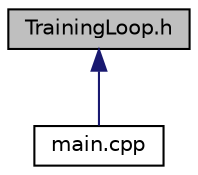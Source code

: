 digraph "TrainingLoop.h"
{
 // LATEX_PDF_SIZE
  edge [fontname="Helvetica",fontsize="10",labelfontname="Helvetica",labelfontsize="10"];
  node [fontname="Helvetica",fontsize="10",shape=record];
  Node1 [label="TrainingLoop.h",height=0.2,width=0.4,color="black", fillcolor="grey75", style="filled", fontcolor="black",tooltip="Заголовочный файл для функций, обучающих нейросеть."];
  Node1 -> Node2 [dir="back",color="midnightblue",fontsize="10",style="solid",fontname="Helvetica"];
  Node2 [label="main.cpp",height=0.2,width=0.4,color="black", fillcolor="white", style="filled",URL="$main_8cpp.html",tooltip="Основной файл программы для обучения нейронной сети и запуска приложения для рисования."];
}
